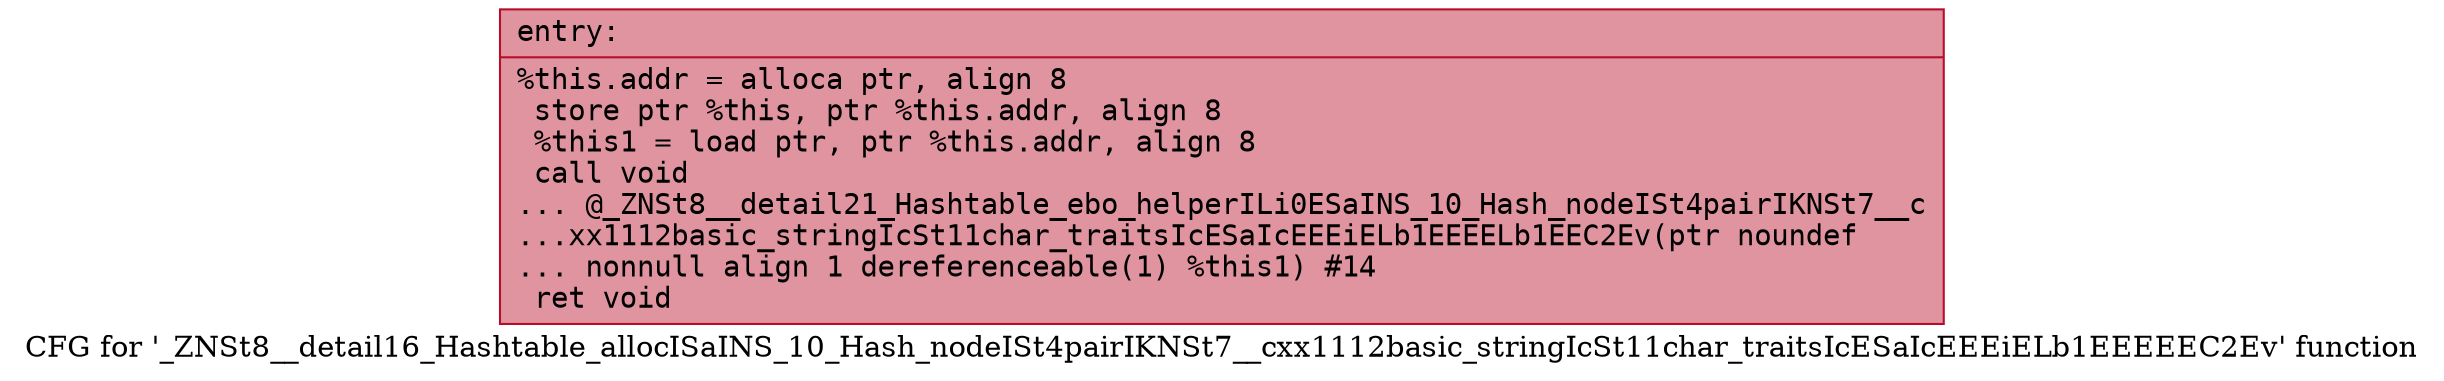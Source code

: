 digraph "CFG for '_ZNSt8__detail16_Hashtable_allocISaINS_10_Hash_nodeISt4pairIKNSt7__cxx1112basic_stringIcSt11char_traitsIcESaIcEEEiELb1EEEEEC2Ev' function" {
	label="CFG for '_ZNSt8__detail16_Hashtable_allocISaINS_10_Hash_nodeISt4pairIKNSt7__cxx1112basic_stringIcSt11char_traitsIcESaIcEEEiELb1EEEEEC2Ev' function";

	Node0x55bfca134070 [shape=record,color="#b70d28ff", style=filled, fillcolor="#b70d2870" fontname="Courier",label="{entry:\l|  %this.addr = alloca ptr, align 8\l  store ptr %this, ptr %this.addr, align 8\l  %this1 = load ptr, ptr %this.addr, align 8\l  call void\l... @_ZNSt8__detail21_Hashtable_ebo_helperILi0ESaINS_10_Hash_nodeISt4pairIKNSt7__c\l...xx1112basic_stringIcSt11char_traitsIcESaIcEEEiELb1EEEELb1EEC2Ev(ptr noundef\l... nonnull align 1 dereferenceable(1) %this1) #14\l  ret void\l}"];
}
